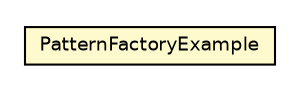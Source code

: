 #!/usr/local/bin/dot
#
# Class diagram 
# Generated by UMLGraph version R5_6-24-gf6e263 (http://www.umlgraph.org/)
#

digraph G {
	edge [fontname="Helvetica",fontsize=10,labelfontname="Helvetica",labelfontsize=10];
	node [fontname="Helvetica",fontsize=10,shape=plaintext];
	nodesep=0.25;
	ranksep=0.5;
	// com.rockhoppertech.music.examples.PatternFactoryExample
	c6101 [label=<<table title="com.rockhoppertech.music.examples.PatternFactoryExample" border="0" cellborder="1" cellspacing="0" cellpadding="2" port="p" bgcolor="lemonChiffon" href="./PatternFactoryExample.html">
		<tr><td><table border="0" cellspacing="0" cellpadding="1">
<tr><td align="center" balign="center"> PatternFactoryExample </td></tr>
		</table></td></tr>
		</table>>, URL="./PatternFactoryExample.html", fontname="Helvetica", fontcolor="black", fontsize=9.0];
}

